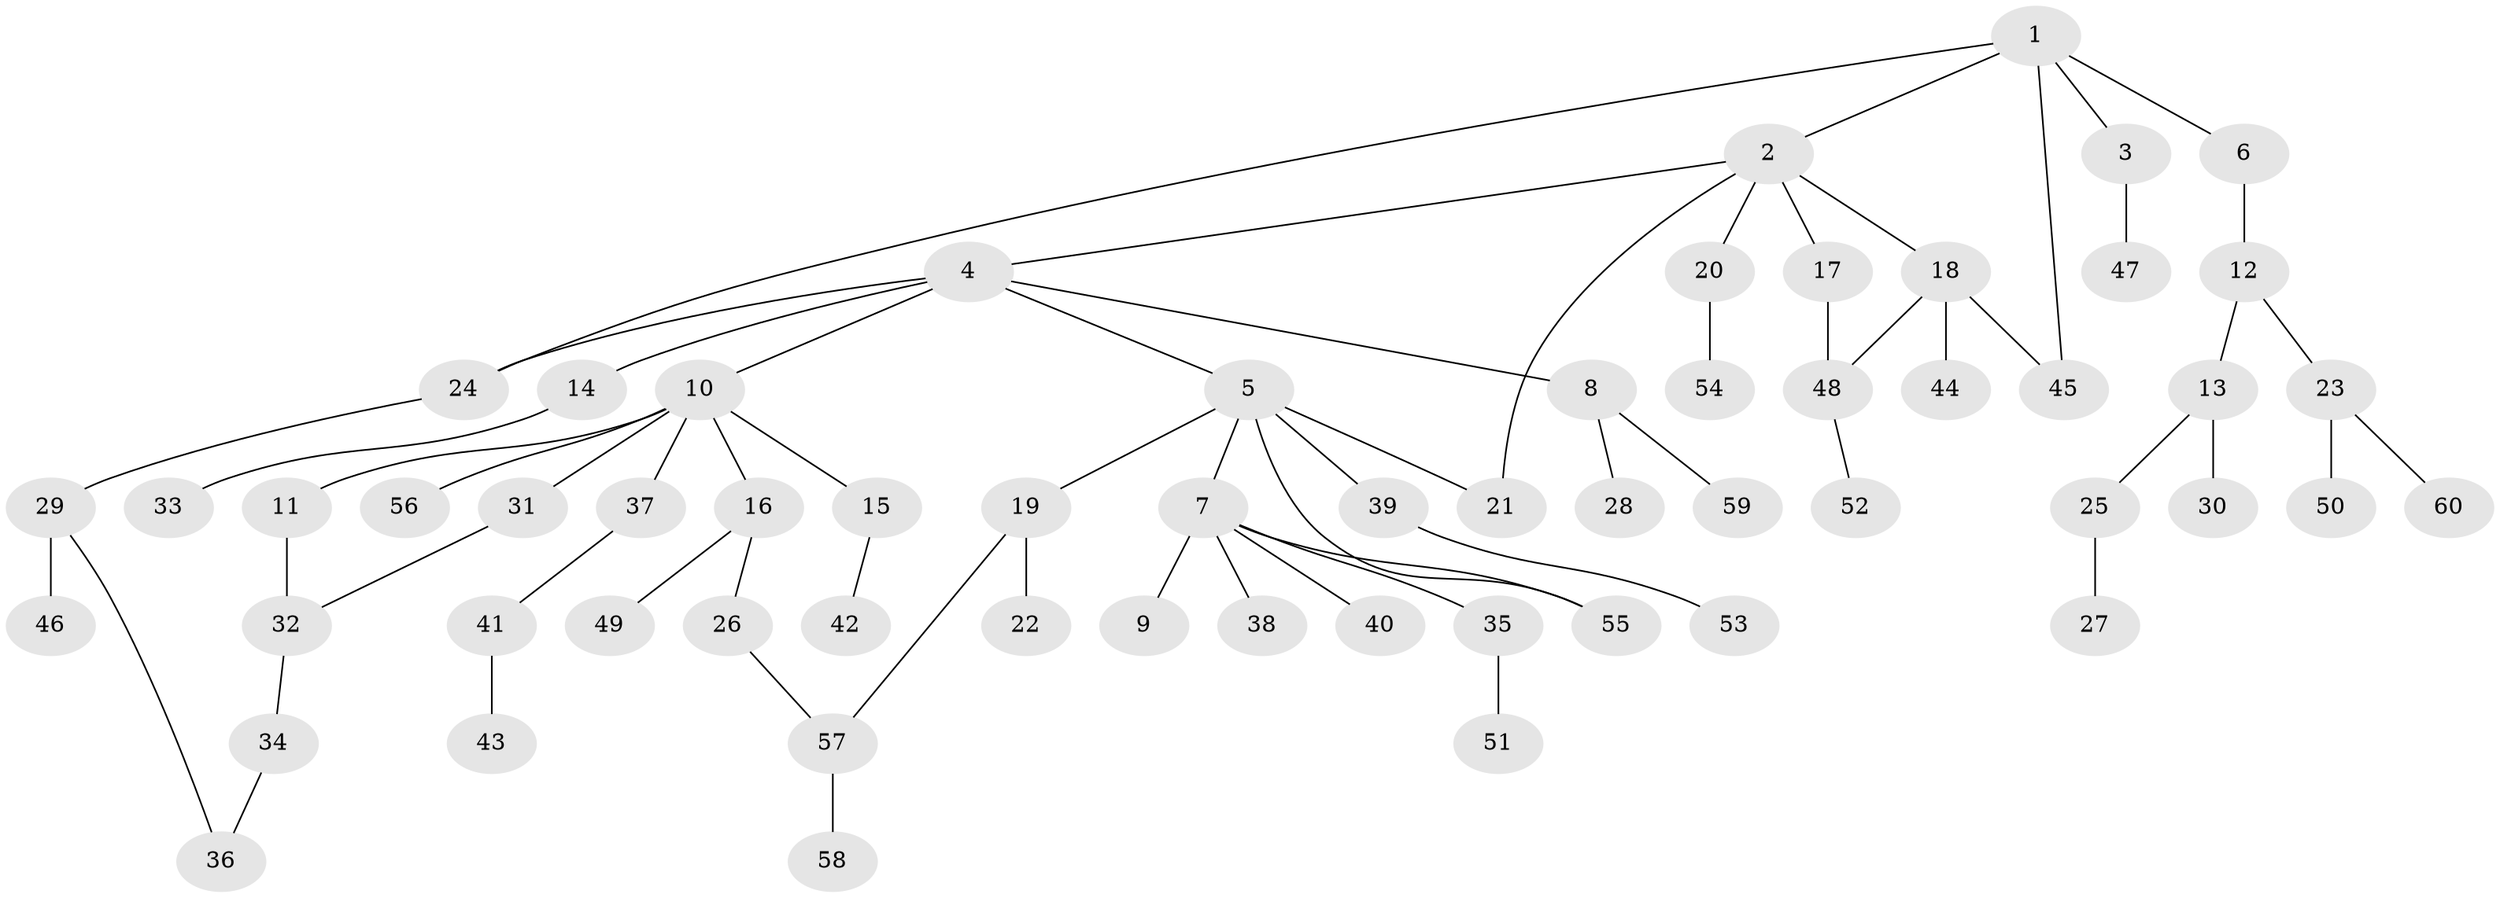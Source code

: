 // Generated by graph-tools (version 1.1) at 2025/25/03/09/25 03:25:35]
// undirected, 60 vertices, 67 edges
graph export_dot {
graph [start="1"]
  node [color=gray90,style=filled];
  1;
  2;
  3;
  4;
  5;
  6;
  7;
  8;
  9;
  10;
  11;
  12;
  13;
  14;
  15;
  16;
  17;
  18;
  19;
  20;
  21;
  22;
  23;
  24;
  25;
  26;
  27;
  28;
  29;
  30;
  31;
  32;
  33;
  34;
  35;
  36;
  37;
  38;
  39;
  40;
  41;
  42;
  43;
  44;
  45;
  46;
  47;
  48;
  49;
  50;
  51;
  52;
  53;
  54;
  55;
  56;
  57;
  58;
  59;
  60;
  1 -- 2;
  1 -- 3;
  1 -- 6;
  1 -- 24;
  1 -- 45;
  2 -- 4;
  2 -- 17;
  2 -- 18;
  2 -- 20;
  2 -- 21;
  3 -- 47;
  4 -- 5;
  4 -- 8;
  4 -- 10;
  4 -- 14;
  4 -- 24;
  5 -- 7;
  5 -- 19;
  5 -- 39;
  5 -- 55;
  5 -- 21;
  6 -- 12;
  7 -- 9;
  7 -- 35;
  7 -- 38;
  7 -- 40;
  7 -- 55;
  8 -- 28;
  8 -- 59;
  10 -- 11;
  10 -- 15;
  10 -- 16;
  10 -- 31;
  10 -- 37;
  10 -- 56;
  11 -- 32;
  12 -- 13;
  12 -- 23;
  13 -- 25;
  13 -- 30;
  14 -- 33;
  15 -- 42;
  16 -- 26;
  16 -- 49;
  17 -- 48;
  18 -- 44;
  18 -- 45;
  18 -- 48;
  19 -- 22;
  19 -- 57;
  20 -- 54;
  23 -- 50;
  23 -- 60;
  24 -- 29;
  25 -- 27;
  26 -- 57;
  29 -- 46;
  29 -- 36;
  31 -- 32;
  32 -- 34;
  34 -- 36;
  35 -- 51;
  37 -- 41;
  39 -- 53;
  41 -- 43;
  48 -- 52;
  57 -- 58;
}
